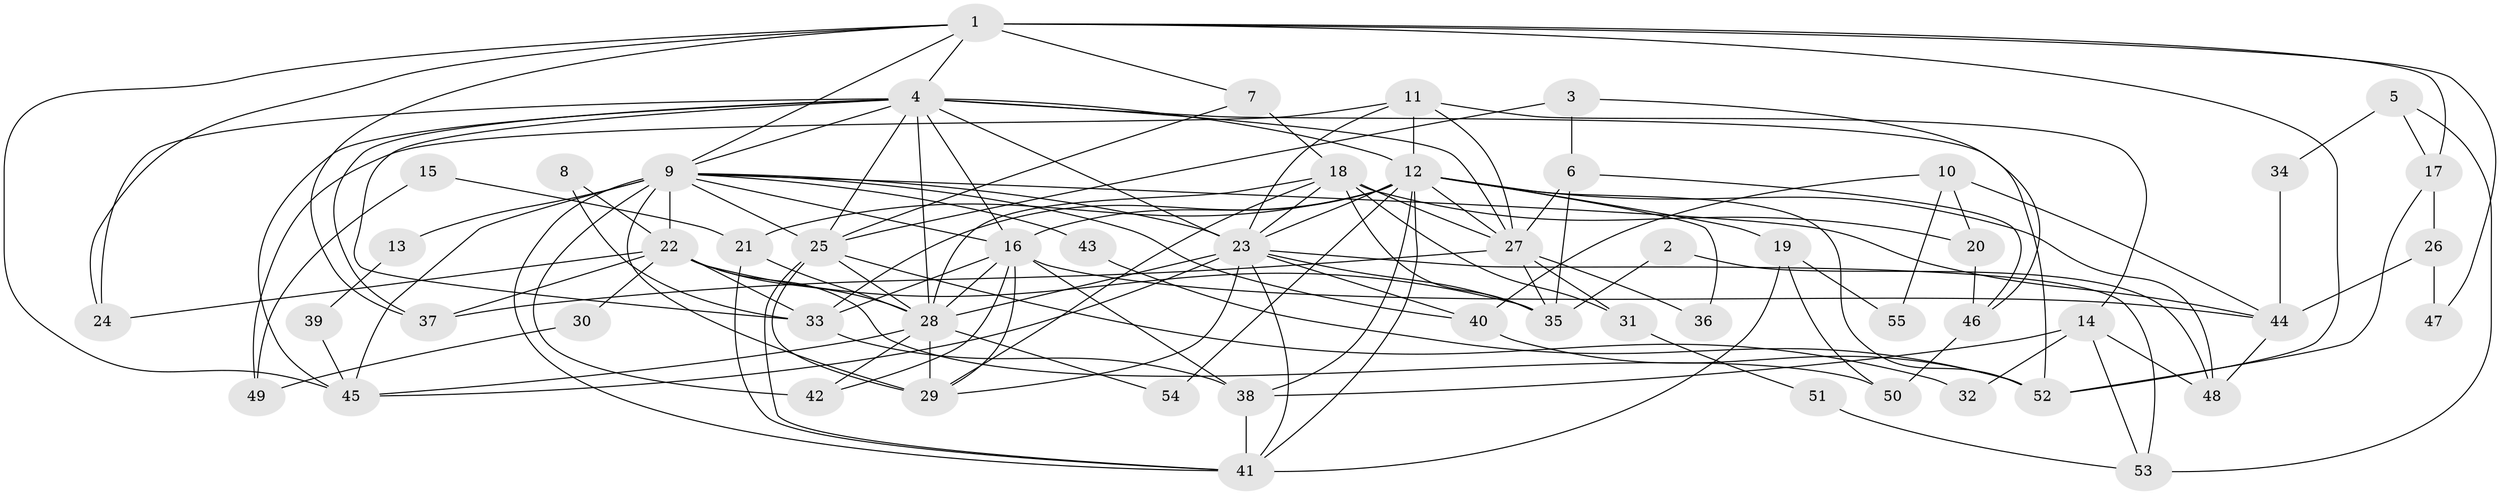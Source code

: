 // original degree distribution, {5: 0.15454545454545454, 2: 0.16363636363636364, 3: 0.2545454545454545, 4: 0.2545454545454545, 6: 0.1, 7: 0.06363636363636363, 8: 0.00909090909090909}
// Generated by graph-tools (version 1.1) at 2025/36/03/09/25 02:36:04]
// undirected, 55 vertices, 136 edges
graph export_dot {
graph [start="1"]
  node [color=gray90,style=filled];
  1;
  2;
  3;
  4;
  5;
  6;
  7;
  8;
  9;
  10;
  11;
  12;
  13;
  14;
  15;
  16;
  17;
  18;
  19;
  20;
  21;
  22;
  23;
  24;
  25;
  26;
  27;
  28;
  29;
  30;
  31;
  32;
  33;
  34;
  35;
  36;
  37;
  38;
  39;
  40;
  41;
  42;
  43;
  44;
  45;
  46;
  47;
  48;
  49;
  50;
  51;
  52;
  53;
  54;
  55;
  1 -- 4 [weight=2.0];
  1 -- 7 [weight=1.0];
  1 -- 9 [weight=1.0];
  1 -- 17 [weight=2.0];
  1 -- 24 [weight=1.0];
  1 -- 37 [weight=1.0];
  1 -- 45 [weight=1.0];
  1 -- 47 [weight=1.0];
  1 -- 52 [weight=2.0];
  2 -- 35 [weight=1.0];
  2 -- 48 [weight=1.0];
  3 -- 6 [weight=1.0];
  3 -- 25 [weight=1.0];
  3 -- 46 [weight=1.0];
  4 -- 9 [weight=1.0];
  4 -- 12 [weight=1.0];
  4 -- 16 [weight=1.0];
  4 -- 23 [weight=1.0];
  4 -- 24 [weight=1.0];
  4 -- 25 [weight=1.0];
  4 -- 27 [weight=1.0];
  4 -- 28 [weight=1.0];
  4 -- 33 [weight=1.0];
  4 -- 37 [weight=2.0];
  4 -- 45 [weight=1.0];
  4 -- 52 [weight=1.0];
  5 -- 17 [weight=1.0];
  5 -- 34 [weight=1.0];
  5 -- 53 [weight=1.0];
  6 -- 27 [weight=1.0];
  6 -- 35 [weight=1.0];
  6 -- 46 [weight=1.0];
  7 -- 18 [weight=2.0];
  7 -- 25 [weight=1.0];
  8 -- 22 [weight=1.0];
  8 -- 33 [weight=1.0];
  9 -- 13 [weight=2.0];
  9 -- 16 [weight=1.0];
  9 -- 22 [weight=4.0];
  9 -- 23 [weight=2.0];
  9 -- 25 [weight=2.0];
  9 -- 29 [weight=1.0];
  9 -- 40 [weight=1.0];
  9 -- 41 [weight=1.0];
  9 -- 42 [weight=2.0];
  9 -- 43 [weight=1.0];
  9 -- 44 [weight=1.0];
  9 -- 45 [weight=1.0];
  10 -- 20 [weight=1.0];
  10 -- 40 [weight=1.0];
  10 -- 44 [weight=1.0];
  10 -- 55 [weight=1.0];
  11 -- 12 [weight=2.0];
  11 -- 14 [weight=1.0];
  11 -- 23 [weight=1.0];
  11 -- 27 [weight=1.0];
  11 -- 49 [weight=1.0];
  12 -- 16 [weight=1.0];
  12 -- 19 [weight=2.0];
  12 -- 21 [weight=1.0];
  12 -- 23 [weight=1.0];
  12 -- 27 [weight=1.0];
  12 -- 33 [weight=1.0];
  12 -- 36 [weight=1.0];
  12 -- 38 [weight=1.0];
  12 -- 41 [weight=1.0];
  12 -- 48 [weight=1.0];
  12 -- 52 [weight=1.0];
  12 -- 54 [weight=2.0];
  13 -- 39 [weight=1.0];
  14 -- 32 [weight=1.0];
  14 -- 38 [weight=1.0];
  14 -- 48 [weight=1.0];
  14 -- 53 [weight=1.0];
  15 -- 21 [weight=1.0];
  15 -- 49 [weight=1.0];
  16 -- 28 [weight=2.0];
  16 -- 29 [weight=1.0];
  16 -- 33 [weight=1.0];
  16 -- 38 [weight=1.0];
  16 -- 42 [weight=1.0];
  16 -- 44 [weight=1.0];
  17 -- 26 [weight=1.0];
  17 -- 52 [weight=1.0];
  18 -- 20 [weight=3.0];
  18 -- 23 [weight=1.0];
  18 -- 27 [weight=2.0];
  18 -- 28 [weight=1.0];
  18 -- 29 [weight=1.0];
  18 -- 31 [weight=1.0];
  18 -- 35 [weight=1.0];
  19 -- 41 [weight=1.0];
  19 -- 50 [weight=1.0];
  19 -- 55 [weight=1.0];
  20 -- 46 [weight=1.0];
  21 -- 28 [weight=1.0];
  21 -- 41 [weight=1.0];
  22 -- 24 [weight=1.0];
  22 -- 28 [weight=1.0];
  22 -- 30 [weight=2.0];
  22 -- 33 [weight=1.0];
  22 -- 35 [weight=2.0];
  22 -- 37 [weight=2.0];
  22 -- 50 [weight=1.0];
  23 -- 28 [weight=1.0];
  23 -- 29 [weight=1.0];
  23 -- 35 [weight=1.0];
  23 -- 40 [weight=1.0];
  23 -- 41 [weight=1.0];
  23 -- 45 [weight=1.0];
  23 -- 53 [weight=2.0];
  25 -- 28 [weight=1.0];
  25 -- 29 [weight=1.0];
  25 -- 32 [weight=1.0];
  25 -- 41 [weight=1.0];
  26 -- 44 [weight=1.0];
  26 -- 47 [weight=1.0];
  27 -- 31 [weight=1.0];
  27 -- 35 [weight=1.0];
  27 -- 36 [weight=1.0];
  27 -- 37 [weight=1.0];
  28 -- 29 [weight=2.0];
  28 -- 42 [weight=1.0];
  28 -- 45 [weight=1.0];
  28 -- 54 [weight=1.0];
  30 -- 49 [weight=1.0];
  31 -- 51 [weight=1.0];
  33 -- 38 [weight=1.0];
  34 -- 44 [weight=1.0];
  38 -- 41 [weight=1.0];
  39 -- 45 [weight=1.0];
  40 -- 52 [weight=1.0];
  43 -- 52 [weight=1.0];
  44 -- 48 [weight=1.0];
  46 -- 50 [weight=1.0];
  51 -- 53 [weight=1.0];
}
